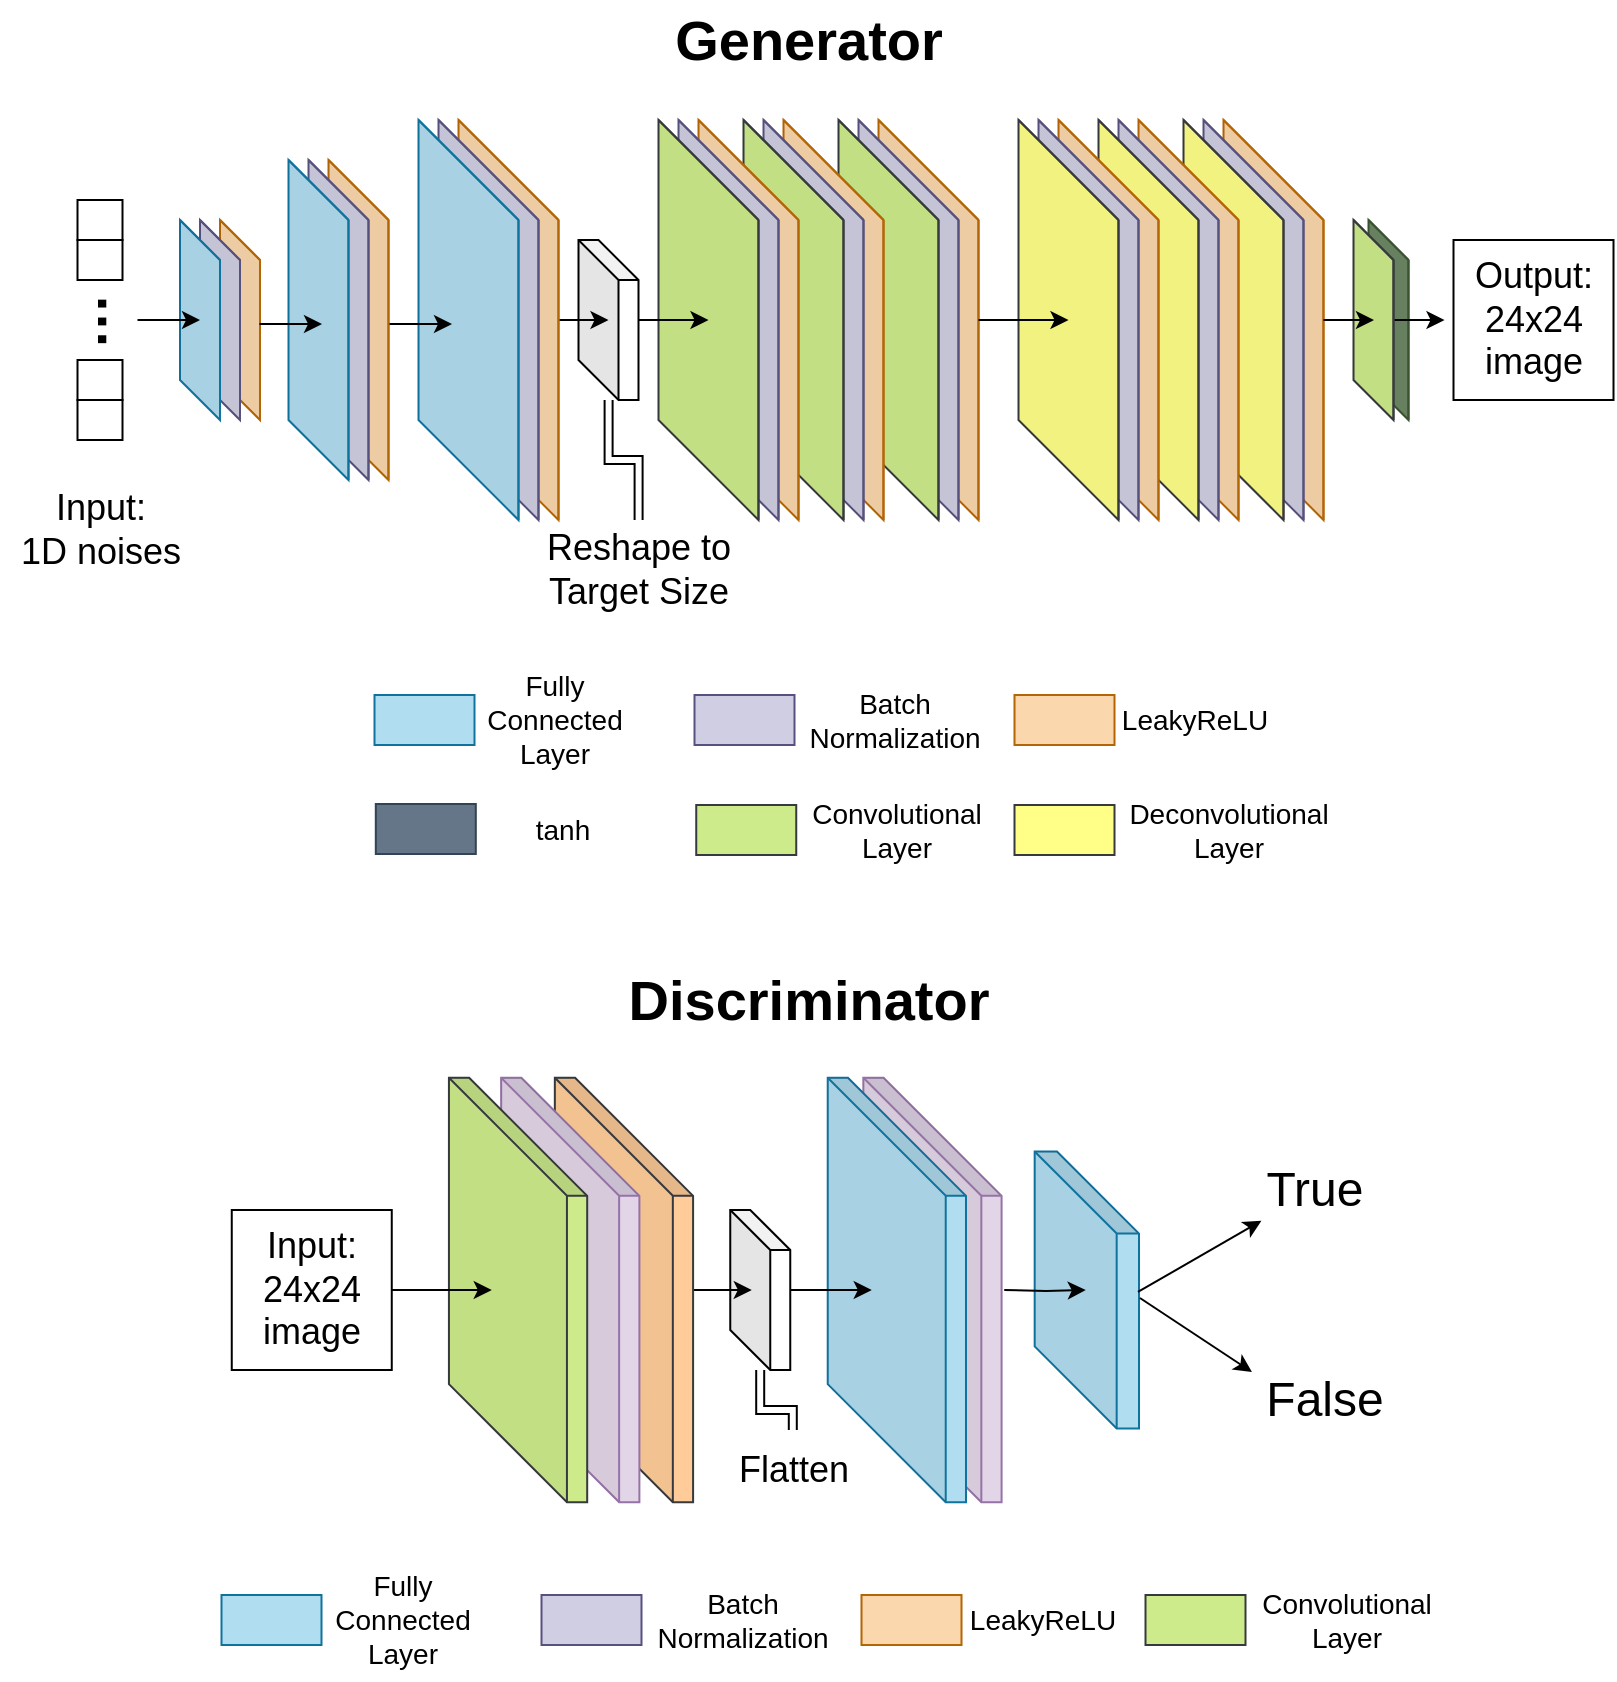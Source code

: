 <mxfile version="16.2.4" type="device"><diagram id="9g5jJhdPKTC5llFxybcc" name="Page-1"><mxGraphModel dx="1240" dy="784" grid="1" gridSize="10" guides="1" tooltips="1" connect="1" arrows="1" fold="1" page="1" pageScale="1" pageWidth="827" pageHeight="1169" math="0" shadow="0"><root><mxCell id="0"/><mxCell id="1" parent="0"/><mxCell id="sLnDCg7tVOqUBkbfrvnt-111" value="" style="shape=cube;whiteSpace=wrap;html=1;boundedLbl=1;backgroundOutline=1;darkOpacity=0.05;darkOpacity2=0.1;size=73;rotation=90;flipH=0;flipV=1;fillColor=#6d8764;strokeColor=#3A5431;fontColor=#ffffff;" vertex="1" parent="1"><mxGeometry x="654.25" y="330" width="100" height="20" as="geometry"/></mxCell><mxCell id="sLnDCg7tVOqUBkbfrvnt-103" value="" style="shape=cube;whiteSpace=wrap;html=1;boundedLbl=1;backgroundOutline=1;darkOpacity=0.05;darkOpacity2=0.1;size=41;rotation=90;flipH=0;flipV=1;fillColor=#b1ddf0;strokeColor=#10739e;" vertex="1" parent="1"><mxGeometry x="484.21" y="798.91" width="138.42" height="52.17" as="geometry"/></mxCell><mxCell id="sLnDCg7tVOqUBkbfrvnt-101" value="" style="shape=cube;whiteSpace=wrap;html=1;boundedLbl=1;backgroundOutline=1;darkOpacity=0.05;darkOpacity2=0.1;size=59;rotation=90;flipH=0;flipV=1;fillColor=#e1d5e7;strokeColor=#9673a6;" vertex="1" parent="1"><mxGeometry x="370.13" y="790.43" width="212.2" height="69.13" as="geometry"/></mxCell><mxCell id="sLnDCg7tVOqUBkbfrvnt-93" value="" style="shape=cube;whiteSpace=wrap;html=1;boundedLbl=1;backgroundOutline=1;darkOpacity=0.05;darkOpacity2=0.1;size=59;rotation=90;flipH=0;flipV=1;fillColor=#b1ddf0;strokeColor=#10739e;" vertex="1" parent="1"><mxGeometry x="352.33" y="790.43" width="212.2" height="69.13" as="geometry"/></mxCell><mxCell id="sLnDCg7tVOqUBkbfrvnt-98" value="" style="edgeStyle=orthogonalEdgeStyle;rounded=0;orthogonalLoop=1;jettySize=auto;html=1;fontSize=28;shape=link;" edge="1" parent="1" source="sLnDCg7tVOqUBkbfrvnt-94" target="sLnDCg7tVOqUBkbfrvnt-97"><mxGeometry relative="1" as="geometry"/></mxCell><mxCell id="sLnDCg7tVOqUBkbfrvnt-100" value="" style="edgeStyle=orthogonalEdgeStyle;rounded=0;orthogonalLoop=1;jettySize=auto;html=1;fontSize=18;" edge="1" parent="1" source="sLnDCg7tVOqUBkbfrvnt-94"><mxGeometry relative="1" as="geometry"><mxPoint x="445.88" y="825" as="targetPoint"/></mxGeometry></mxCell><mxCell id="sLnDCg7tVOqUBkbfrvnt-94" value="" style="shape=cube;whiteSpace=wrap;html=1;boundedLbl=1;backgroundOutline=1;darkOpacity=0.05;darkOpacity2=0.1;fontSize=12;" vertex="1" parent="1"><mxGeometry x="375.13" y="785.0" width="30" height="80" as="geometry"/></mxCell><mxCell id="sLnDCg7tVOqUBkbfrvnt-96" value="" style="edgeStyle=orthogonalEdgeStyle;rounded=0;orthogonalLoop=1;jettySize=auto;html=1;fontSize=28;" edge="1" parent="1" source="sLnDCg7tVOqUBkbfrvnt-91"><mxGeometry relative="1" as="geometry"><mxPoint x="385.88" y="825" as="targetPoint"/></mxGeometry></mxCell><mxCell id="sLnDCg7tVOqUBkbfrvnt-91" value="" style="shape=cube;whiteSpace=wrap;html=1;boundedLbl=1;backgroundOutline=1;darkOpacity=0.05;darkOpacity2=0.1;size=59;rotation=90;flipH=0;flipV=1;fillColor=#ffcc99;strokeColor=#36393d;" vertex="1" parent="1"><mxGeometry x="215.88" y="790.43" width="212.2" height="69.13" as="geometry"/></mxCell><mxCell id="sLnDCg7tVOqUBkbfrvnt-92" value="" style="shape=cube;whiteSpace=wrap;html=1;boundedLbl=1;backgroundOutline=1;darkOpacity=0.05;darkOpacity2=0.1;size=59;rotation=90;flipH=0;flipV=1;fillColor=#e1d5e7;strokeColor=#9673a6;" vertex="1" parent="1"><mxGeometry x="189.03" y="790.43" width="212.2" height="69.13" as="geometry"/></mxCell><mxCell id="sLnDCg7tVOqUBkbfrvnt-90" value="" style="shape=cube;whiteSpace=wrap;html=1;boundedLbl=1;backgroundOutline=1;darkOpacity=0.05;darkOpacity2=0.1;size=59;rotation=90;flipH=0;flipV=1;fillColor=#cdeb8b;strokeColor=#36393d;" vertex="1" parent="1"><mxGeometry x="162.93" y="790.43" width="212.2" height="69.13" as="geometry"/></mxCell><mxCell id="sLnDCg7tVOqUBkbfrvnt-71" value="" style="edgeStyle=orthogonalEdgeStyle;rounded=0;orthogonalLoop=1;jettySize=auto;html=1;fontSize=12;" edge="1" parent="1" source="sLnDCg7tVOqUBkbfrvnt-68"><mxGeometry relative="1" as="geometry"><mxPoint x="732.25" y="340" as="targetPoint"/></mxGeometry></mxCell><mxCell id="sLnDCg7tVOqUBkbfrvnt-68" value="" style="shape=cube;whiteSpace=wrap;html=1;boundedLbl=1;backgroundOutline=1;darkOpacity=0.05;darkOpacity2=0.1;size=73;rotation=90;flipH=0;flipV=1;fillColor=#cdeb8b;strokeColor=#36393d;" vertex="1" parent="1"><mxGeometry x="646.75" y="330" width="100" height="20" as="geometry"/></mxCell><mxCell id="sLnDCg7tVOqUBkbfrvnt-63" value="" style="shape=cube;whiteSpace=wrap;html=1;boundedLbl=1;backgroundOutline=1;darkOpacity=0.05;darkOpacity2=0.1;size=73;rotation=90;flipH=0;flipV=1;fillColor=#fad7ac;strokeColor=#b46504;" vertex="1" parent="1"><mxGeometry x="546.75" y="315" width="200" height="50" as="geometry"/></mxCell><mxCell id="sLnDCg7tVOqUBkbfrvnt-64" value="" style="shape=cube;whiteSpace=wrap;html=1;boundedLbl=1;backgroundOutline=1;darkOpacity=0.05;darkOpacity2=0.1;size=73;rotation=90;flipH=0;flipV=1;fillColor=#d0cee2;strokeColor=#56517e;" vertex="1" parent="1"><mxGeometry x="536.75" y="315" width="200" height="50" as="geometry"/></mxCell><mxCell id="sLnDCg7tVOqUBkbfrvnt-65" value="" style="shape=cube;whiteSpace=wrap;html=1;boundedLbl=1;backgroundOutline=1;darkOpacity=0.05;darkOpacity2=0.1;size=73;rotation=90;flipH=0;flipV=1;fillColor=#ffff88;strokeColor=#36393d;" vertex="1" parent="1"><mxGeometry x="526.75" y="315" width="200" height="50" as="geometry"/></mxCell><mxCell id="sLnDCg7tVOqUBkbfrvnt-60" value="" style="shape=cube;whiteSpace=wrap;html=1;boundedLbl=1;backgroundOutline=1;darkOpacity=0.05;darkOpacity2=0.1;size=73;rotation=90;flipH=0;flipV=1;fillColor=#fad7ac;strokeColor=#b46504;" vertex="1" parent="1"><mxGeometry x="504.25" y="315" width="200" height="50" as="geometry"/></mxCell><mxCell id="sLnDCg7tVOqUBkbfrvnt-61" value="" style="shape=cube;whiteSpace=wrap;html=1;boundedLbl=1;backgroundOutline=1;darkOpacity=0.05;darkOpacity2=0.1;size=73;rotation=90;flipH=0;flipV=1;fillColor=#d0cee2;strokeColor=#56517e;" vertex="1" parent="1"><mxGeometry x="494.25" y="315" width="200" height="50" as="geometry"/></mxCell><mxCell id="sLnDCg7tVOqUBkbfrvnt-62" value="" style="shape=cube;whiteSpace=wrap;html=1;boundedLbl=1;backgroundOutline=1;darkOpacity=0.05;darkOpacity2=0.1;size=73;rotation=90;flipH=0;flipV=1;fillColor=#ffff88;strokeColor=#36393d;" vertex="1" parent="1"><mxGeometry x="484.25" y="315" width="200" height="50" as="geometry"/></mxCell><mxCell id="sLnDCg7tVOqUBkbfrvnt-49" value="" style="shape=cube;whiteSpace=wrap;html=1;boundedLbl=1;backgroundOutline=1;darkOpacity=0.05;darkOpacity2=0.1;size=73;rotation=90;flipH=0;flipV=1;fillColor=#fad7ac;strokeColor=#b46504;" vertex="1" parent="1"><mxGeometry x="374.25" y="315" width="200" height="50" as="geometry"/></mxCell><mxCell id="sLnDCg7tVOqUBkbfrvnt-50" value="" style="shape=cube;whiteSpace=wrap;html=1;boundedLbl=1;backgroundOutline=1;darkOpacity=0.05;darkOpacity2=0.1;size=73;rotation=90;flipH=0;flipV=1;fillColor=#d0cee2;strokeColor=#56517e;" vertex="1" parent="1"><mxGeometry x="364.25" y="315" width="200" height="50" as="geometry"/></mxCell><mxCell id="sLnDCg7tVOqUBkbfrvnt-51" value="" style="shape=cube;whiteSpace=wrap;html=1;boundedLbl=1;backgroundOutline=1;darkOpacity=0.05;darkOpacity2=0.1;size=73;rotation=90;flipH=0;flipV=1;fillColor=#cdeb8b;strokeColor=#36393d;" vertex="1" parent="1"><mxGeometry x="354.25" y="315" width="200" height="50" as="geometry"/></mxCell><mxCell id="sLnDCg7tVOqUBkbfrvnt-43" value="" style="shape=cube;whiteSpace=wrap;html=1;boundedLbl=1;backgroundOutline=1;darkOpacity=0.05;darkOpacity2=0.1;size=73;rotation=90;flipH=0;flipV=1;fillColor=#fad7ac;strokeColor=#b46504;" vertex="1" parent="1"><mxGeometry x="326.75" y="315" width="200" height="50" as="geometry"/></mxCell><mxCell id="sLnDCg7tVOqUBkbfrvnt-44" value="" style="shape=cube;whiteSpace=wrap;html=1;boundedLbl=1;backgroundOutline=1;darkOpacity=0.05;darkOpacity2=0.1;size=73;rotation=90;flipH=0;flipV=1;fillColor=#d0cee2;strokeColor=#56517e;" vertex="1" parent="1"><mxGeometry x="316.75" y="315" width="200" height="50" as="geometry"/></mxCell><mxCell id="sLnDCg7tVOqUBkbfrvnt-45" value="" style="shape=cube;whiteSpace=wrap;html=1;boundedLbl=1;backgroundOutline=1;darkOpacity=0.05;darkOpacity2=0.1;size=73;rotation=90;flipH=0;flipV=1;fillColor=#cdeb8b;strokeColor=#36393d;" vertex="1" parent="1"><mxGeometry x="306.75" y="315" width="200" height="50" as="geometry"/></mxCell><mxCell id="sLnDCg7tVOqUBkbfrvnt-38" value="" style="shape=cube;whiteSpace=wrap;html=1;boundedLbl=1;backgroundOutline=1;darkOpacity=0.05;darkOpacity2=0.1;size=73;rotation=90;flipH=0;flipV=1;fillColor=#fad7ac;strokeColor=#b46504;" vertex="1" parent="1"><mxGeometry x="284.25" y="315" width="200" height="50" as="geometry"/></mxCell><mxCell id="sLnDCg7tVOqUBkbfrvnt-39" value="" style="shape=cube;whiteSpace=wrap;html=1;boundedLbl=1;backgroundOutline=1;darkOpacity=0.05;darkOpacity2=0.1;size=73;rotation=90;flipH=0;flipV=1;fillColor=#d0cee2;strokeColor=#56517e;" vertex="1" parent="1"><mxGeometry x="274.25" y="315" width="200" height="50" as="geometry"/></mxCell><mxCell id="sLnDCg7tVOqUBkbfrvnt-40" value="" style="shape=cube;whiteSpace=wrap;html=1;boundedLbl=1;backgroundOutline=1;darkOpacity=0.05;darkOpacity2=0.1;size=73;rotation=90;flipH=0;flipV=1;fillColor=#cdeb8b;strokeColor=#36393d;" vertex="1" parent="1"><mxGeometry x="264.25" y="315" width="200" height="50" as="geometry"/></mxCell><mxCell id="sLnDCg7tVOqUBkbfrvnt-37" value="" style="edgeStyle=orthogonalEdgeStyle;rounded=0;orthogonalLoop=1;jettySize=auto;html=1;fontSize=18;" edge="1" parent="1" source="sLnDCg7tVOqUBkbfrvnt-34"><mxGeometry relative="1" as="geometry"><mxPoint x="364.25" y="340" as="targetPoint"/></mxGeometry></mxCell><mxCell id="sLnDCg7tVOqUBkbfrvnt-52" value="" style="edgeStyle=orthogonalEdgeStyle;rounded=0;orthogonalLoop=1;jettySize=auto;html=1;fontSize=12;shape=link;" edge="1" parent="1" source="sLnDCg7tVOqUBkbfrvnt-34" target="sLnDCg7tVOqUBkbfrvnt-35"><mxGeometry relative="1" as="geometry"/></mxCell><mxCell id="sLnDCg7tVOqUBkbfrvnt-34" value="" style="shape=cube;whiteSpace=wrap;html=1;boundedLbl=1;backgroundOutline=1;darkOpacity=0.05;darkOpacity2=0.1;fontSize=12;" vertex="1" parent="1"><mxGeometry x="299.25" y="300" width="30" height="80" as="geometry"/></mxCell><mxCell id="sLnDCg7tVOqUBkbfrvnt-33" value="" style="edgeStyle=orthogonalEdgeStyle;rounded=0;orthogonalLoop=1;jettySize=auto;html=1;fontSize=12;" edge="1" parent="1" source="sLnDCg7tVOqUBkbfrvnt-23"><mxGeometry relative="1" as="geometry"><mxPoint x="314.25" y="340" as="targetPoint"/></mxGeometry></mxCell><mxCell id="sLnDCg7tVOqUBkbfrvnt-23" value="" style="shape=cube;whiteSpace=wrap;html=1;boundedLbl=1;backgroundOutline=1;darkOpacity=0.05;darkOpacity2=0.1;size=73;rotation=90;flipH=0;flipV=1;fillColor=#fad7ac;strokeColor=#b46504;" vertex="1" parent="1"><mxGeometry x="164.25" y="315" width="200" height="50" as="geometry"/></mxCell><mxCell id="sLnDCg7tVOqUBkbfrvnt-24" value="" style="shape=cube;whiteSpace=wrap;html=1;boundedLbl=1;backgroundOutline=1;darkOpacity=0.05;darkOpacity2=0.1;size=73;rotation=90;flipH=0;flipV=1;fillColor=#d0cee2;strokeColor=#56517e;" vertex="1" parent="1"><mxGeometry x="154.25" y="315" width="200" height="50" as="geometry"/></mxCell><mxCell id="sLnDCg7tVOqUBkbfrvnt-25" value="" style="shape=cube;whiteSpace=wrap;html=1;boundedLbl=1;backgroundOutline=1;darkOpacity=0.05;darkOpacity2=0.1;size=73;rotation=90;flipH=0;flipV=1;fillColor=#b1ddf0;strokeColor=#10739e;" vertex="1" parent="1"><mxGeometry x="144.25" y="315" width="200" height="50" as="geometry"/></mxCell><mxCell id="sLnDCg7tVOqUBkbfrvnt-20" value="" style="shape=cube;whiteSpace=wrap;html=1;boundedLbl=1;backgroundOutline=1;darkOpacity=0.05;darkOpacity2=0.1;size=73;rotation=90;flipH=0;flipV=1;fillColor=#fad7ac;strokeColor=#b46504;" vertex="1" parent="1"><mxGeometry x="109.25" y="325" width="160" height="30" as="geometry"/></mxCell><mxCell id="sLnDCg7tVOqUBkbfrvnt-21" value="" style="shape=cube;whiteSpace=wrap;html=1;boundedLbl=1;backgroundOutline=1;darkOpacity=0.05;darkOpacity2=0.1;size=73;rotation=90;flipH=0;flipV=1;fillColor=#d0cee2;strokeColor=#56517e;" vertex="1" parent="1"><mxGeometry x="99.25" y="325" width="160" height="30" as="geometry"/></mxCell><mxCell id="sLnDCg7tVOqUBkbfrvnt-22" value="" style="shape=cube;whiteSpace=wrap;html=1;boundedLbl=1;backgroundOutline=1;darkOpacity=0.05;darkOpacity2=0.1;size=73;rotation=90;flipH=0;flipV=1;fillColor=#b1ddf0;strokeColor=#10739e;" vertex="1" parent="1"><mxGeometry x="89.25" y="325" width="160" height="30" as="geometry"/></mxCell><mxCell id="sLnDCg7tVOqUBkbfrvnt-26" value="" style="shape=cube;whiteSpace=wrap;html=1;boundedLbl=1;backgroundOutline=1;darkOpacity=0.05;darkOpacity2=0.1;size=73;rotation=90;flipH=0;flipV=1;fillColor=#fad7ac;strokeColor=#b46504;" vertex="1" parent="1"><mxGeometry x="80" y="330" width="100" height="20" as="geometry"/></mxCell><mxCell id="sLnDCg7tVOqUBkbfrvnt-27" value="" style="shape=cube;whiteSpace=wrap;html=1;boundedLbl=1;backgroundOutline=1;darkOpacity=0.05;darkOpacity2=0.1;size=73;rotation=90;flipH=0;flipV=1;fillColor=#d0cee2;strokeColor=#56517e;" vertex="1" parent="1"><mxGeometry x="70" y="330" width="100" height="20" as="geometry"/></mxCell><mxCell id="sLnDCg7tVOqUBkbfrvnt-28" value="" style="shape=cube;whiteSpace=wrap;html=1;boundedLbl=1;backgroundOutline=1;darkOpacity=0.05;darkOpacity2=0.1;size=73;rotation=90;flipH=0;flipV=1;fillColor=#b1ddf0;strokeColor=#10739e;" vertex="1" parent="1"><mxGeometry x="60" y="330" width="100" height="20" as="geometry"/></mxCell><mxCell id="sLnDCg7tVOqUBkbfrvnt-4" value="" style="rounded=0;whiteSpace=wrap;html=1;fillColor=#b1ddf0;strokeColor=#10739e;fontSize=14;" vertex="1" parent="1"><mxGeometry x="197.25" y="527.5" width="50" height="25" as="geometry"/></mxCell><mxCell id="sLnDCg7tVOqUBkbfrvnt-5" value="" style="rounded=0;whiteSpace=wrap;html=1;fillColor=#fad7ac;strokeColor=#b46504;fontSize=14;" vertex="1" parent="1"><mxGeometry x="517.25" y="527.5" width="50" height="25" as="geometry"/></mxCell><mxCell id="sLnDCg7tVOqUBkbfrvnt-6" value="" style="rounded=0;whiteSpace=wrap;html=1;fillColor=#d0cee2;strokeColor=#56517e;fontSize=14;" vertex="1" parent="1"><mxGeometry x="357.25" y="527.5" width="50" height="25" as="geometry"/></mxCell><mxCell id="sLnDCg7tVOqUBkbfrvnt-7" value="Fully&lt;br style=&quot;font-size: 14px;&quot;&gt;Connected&lt;br style=&quot;font-size: 14px;&quot;&gt;Layer" style="text;html=1;align=center;verticalAlign=middle;resizable=0;points=[];autosize=1;strokeColor=none;fillColor=none;fontSize=14;" vertex="1" parent="1"><mxGeometry x="247.25" y="510" width="80" height="60" as="geometry"/></mxCell><mxCell id="sLnDCg7tVOqUBkbfrvnt-10" value="Batch&lt;br style=&quot;font-size: 14px&quot;&gt;Normalization" style="text;html=1;align=center;verticalAlign=middle;resizable=0;points=[];autosize=1;strokeColor=none;fillColor=none;fontSize=14;" vertex="1" parent="1"><mxGeometry x="407.25" y="520" width="100" height="40" as="geometry"/></mxCell><mxCell id="sLnDCg7tVOqUBkbfrvnt-11" value="" style="rounded=0;whiteSpace=wrap;html=1;" vertex="1" parent="1"><mxGeometry x="48.75" y="280" width="22.5" height="20" as="geometry"/></mxCell><mxCell id="sLnDCg7tVOqUBkbfrvnt-12" value="" style="rounded=0;whiteSpace=wrap;html=1;" vertex="1" parent="1"><mxGeometry x="48.75" y="300" width="22.5" height="20" as="geometry"/></mxCell><mxCell id="sLnDCg7tVOqUBkbfrvnt-13" value="" style="rounded=0;whiteSpace=wrap;html=1;rotation=0;" vertex="1" parent="1"><mxGeometry x="48.75" y="360" width="22.5" height="20" as="geometry"/></mxCell><mxCell id="sLnDCg7tVOqUBkbfrvnt-14" value="" style="rounded=0;whiteSpace=wrap;html=1;" vertex="1" parent="1"><mxGeometry x="48.75" y="380" width="22.5" height="20" as="geometry"/></mxCell><mxCell id="sLnDCg7tVOqUBkbfrvnt-75" value="" style="edgeStyle=orthogonalEdgeStyle;rounded=0;orthogonalLoop=1;jettySize=auto;html=1;fontSize=18;" edge="1" parent="1" source="sLnDCg7tVOqUBkbfrvnt-15"><mxGeometry relative="1" as="geometry"><mxPoint x="110" y="340" as="targetPoint"/></mxGeometry></mxCell><mxCell id="sLnDCg7tVOqUBkbfrvnt-15" value="&lt;font style=&quot;font-size: 28px&quot;&gt;&lt;b&gt;…&lt;/b&gt;&lt;/font&gt;" style="text;html=1;align=center;verticalAlign=middle;resizable=0;points=[];autosize=1;strokeColor=none;fillColor=none;rotation=90;" vertex="1" parent="1"><mxGeometry x="48.75" y="330" width="40" height="20" as="geometry"/></mxCell><mxCell id="sLnDCg7tVOqUBkbfrvnt-18" value="Input:&lt;br style=&quot;font-size: 18px;&quot;&gt;1D noises" style="text;html=1;align=center;verticalAlign=middle;resizable=0;points=[];autosize=1;strokeColor=none;fillColor=none;fontSize=18;" vertex="1" parent="1"><mxGeometry x="10" y="420" width="100" height="50" as="geometry"/></mxCell><mxCell id="sLnDCg7tVOqUBkbfrvnt-19" value="LeakyReLU" style="text;html=1;align=center;verticalAlign=middle;resizable=0;points=[];autosize=1;strokeColor=none;fillColor=none;fontSize=14;" vertex="1" parent="1"><mxGeometry x="562.25" y="530" width="90" height="20" as="geometry"/></mxCell><mxCell id="sLnDCg7tVOqUBkbfrvnt-35" value="Reshape to&lt;br style=&quot;font-size: 18px;&quot;&gt;Target Size" style="text;html=1;align=center;verticalAlign=middle;resizable=0;points=[];autosize=1;strokeColor=none;fillColor=none;fontSize=18;" vertex="1" parent="1"><mxGeometry x="274.25" y="440" width="110" height="50" as="geometry"/></mxCell><mxCell id="sLnDCg7tVOqUBkbfrvnt-41" value="" style="rounded=0;whiteSpace=wrap;html=1;fillColor=#cdeb8b;strokeColor=#36393d;fontSize=14;" vertex="1" parent="1"><mxGeometry x="358.12" y="582.5" width="50" height="25" as="geometry"/></mxCell><mxCell id="sLnDCg7tVOqUBkbfrvnt-42" value="Convolutional&lt;br style=&quot;font-size: 14px;&quot;&gt;Layer" style="text;html=1;align=center;verticalAlign=middle;resizable=0;points=[];autosize=1;strokeColor=none;fillColor=none;fontSize=14;" vertex="1" parent="1"><mxGeometry x="408.12" y="575" width="100" height="40" as="geometry"/></mxCell><mxCell id="sLnDCg7tVOqUBkbfrvnt-53" value="" style="shape=cube;whiteSpace=wrap;html=1;boundedLbl=1;backgroundOutline=1;darkOpacity=0.05;darkOpacity2=0.1;size=73;rotation=90;flipH=0;flipV=1;fillColor=#fad7ac;strokeColor=#b46504;" vertex="1" parent="1"><mxGeometry x="464.25" y="315" width="200" height="50" as="geometry"/></mxCell><mxCell id="sLnDCg7tVOqUBkbfrvnt-54" value="" style="shape=cube;whiteSpace=wrap;html=1;boundedLbl=1;backgroundOutline=1;darkOpacity=0.05;darkOpacity2=0.1;size=73;rotation=90;flipH=0;flipV=1;fillColor=#d0cee2;strokeColor=#56517e;" vertex="1" parent="1"><mxGeometry x="454.25" y="315" width="200" height="50" as="geometry"/></mxCell><mxCell id="sLnDCg7tVOqUBkbfrvnt-55" value="" style="shape=cube;whiteSpace=wrap;html=1;boundedLbl=1;backgroundOutline=1;darkOpacity=0.05;darkOpacity2=0.1;size=73;rotation=90;flipH=0;flipV=1;fillColor=#ffff88;strokeColor=#36393d;" vertex="1" parent="1"><mxGeometry x="444.25" y="315" width="200" height="50" as="geometry"/></mxCell><mxCell id="sLnDCg7tVOqUBkbfrvnt-56" value="" style="rounded=0;whiteSpace=wrap;html=1;fillColor=#ffff88;strokeColor=#36393d;fontSize=14;" vertex="1" parent="1"><mxGeometry x="517.25" y="582.5" width="50" height="25" as="geometry"/></mxCell><mxCell id="sLnDCg7tVOqUBkbfrvnt-57" value="Deconvolutional&lt;br style=&quot;font-size: 14px;&quot;&gt;Layer" style="text;html=1;align=center;verticalAlign=middle;resizable=0;points=[];autosize=1;strokeColor=none;fillColor=none;fontSize=14;" vertex="1" parent="1"><mxGeometry x="564.25" y="575" width="120" height="40" as="geometry"/></mxCell><mxCell id="sLnDCg7tVOqUBkbfrvnt-59" value="" style="edgeStyle=orthogonalEdgeStyle;rounded=0;orthogonalLoop=1;jettySize=auto;html=1;fontSize=12;" edge="1" parent="1" source="sLnDCg7tVOqUBkbfrvnt-49"><mxGeometry relative="1" as="geometry"><mxPoint x="544.25" y="340" as="targetPoint"/></mxGeometry></mxCell><mxCell id="sLnDCg7tVOqUBkbfrvnt-76" value="Output:&lt;br&gt;24x24&lt;br&gt;image" style="whiteSpace=wrap;html=1;aspect=fixed;fontSize=18;fillColor=none;" vertex="1" parent="1"><mxGeometry x="736.75" y="300" width="80" height="80" as="geometry"/></mxCell><mxCell id="sLnDCg7tVOqUBkbfrvnt-77" value="Generator" style="text;html=1;align=center;verticalAlign=middle;resizable=0;points=[];autosize=1;strokeColor=none;fillColor=none;fontSize=28;fontStyle=1" vertex="1" parent="1"><mxGeometry x="339" y="180" width="150" height="40" as="geometry"/></mxCell><mxCell id="sLnDCg7tVOqUBkbfrvnt-78" value="Discriminator&lt;br&gt;" style="text;html=1;align=center;verticalAlign=middle;resizable=0;points=[];autosize=1;strokeColor=none;fillColor=none;fontSize=28;fontStyle=1" vertex="1" parent="1"><mxGeometry x="314" y="660" width="200" height="40" as="geometry"/></mxCell><mxCell id="sLnDCg7tVOqUBkbfrvnt-79" value="" style="edgeStyle=orthogonalEdgeStyle;rounded=0;orthogonalLoop=1;jettySize=auto;html=1;fontSize=18;" edge="1" parent="1"><mxGeometry relative="1" as="geometry"><mxPoint x="139.75" y="342" as="sourcePoint"/><mxPoint x="171" y="342" as="targetPoint"/></mxGeometry></mxCell><mxCell id="sLnDCg7tVOqUBkbfrvnt-80" value="" style="edgeStyle=orthogonalEdgeStyle;rounded=0;orthogonalLoop=1;jettySize=auto;html=1;fontSize=18;" edge="1" parent="1"><mxGeometry relative="1" as="geometry"><mxPoint x="204.75" y="342" as="sourcePoint"/><mxPoint x="236" y="342" as="targetPoint"/></mxGeometry></mxCell><mxCell id="sLnDCg7tVOqUBkbfrvnt-83" value="" style="edgeStyle=orthogonalEdgeStyle;rounded=0;orthogonalLoop=1;jettySize=auto;html=1;fontSize=12;" edge="1" parent="1"><mxGeometry relative="1" as="geometry"><mxPoint x="671.75" y="340" as="sourcePoint"/><mxPoint x="697" y="340" as="targetPoint"/></mxGeometry></mxCell><mxCell id="sLnDCg7tVOqUBkbfrvnt-89" value="" style="edgeStyle=orthogonalEdgeStyle;rounded=0;orthogonalLoop=1;jettySize=auto;html=1;fontSize=28;" edge="1" parent="1" source="sLnDCg7tVOqUBkbfrvnt-87"><mxGeometry relative="1" as="geometry"><mxPoint x="255.88" y="825" as="targetPoint"/></mxGeometry></mxCell><mxCell id="sLnDCg7tVOqUBkbfrvnt-87" value="Input:&lt;br&gt;24x24&lt;br&gt;image" style="whiteSpace=wrap;html=1;aspect=fixed;fontSize=18;fillColor=none;" vertex="1" parent="1"><mxGeometry x="125.88" y="785" width="80" height="80" as="geometry"/></mxCell><mxCell id="sLnDCg7tVOqUBkbfrvnt-97" value="Flatten" style="whiteSpace=wrap;html=1;fontSize=18;fillColor=none;strokeColor=none;" vertex="1" parent="1"><mxGeometry x="368.5" y="895" width="75.75" height="40" as="geometry"/></mxCell><mxCell id="sLnDCg7tVOqUBkbfrvnt-108" value="" style="edgeStyle=orthogonalEdgeStyle;rounded=0;orthogonalLoop=1;jettySize=auto;html=1;fontSize=18;" edge="1" parent="1"><mxGeometry relative="1" as="geometry"><mxPoint x="512.13" y="825" as="sourcePoint"/><mxPoint x="552.88" y="825" as="targetPoint"/></mxGeometry></mxCell><mxCell id="sLnDCg7tVOqUBkbfrvnt-109" value="True" style="text;html=1;align=center;verticalAlign=middle;resizable=0;points=[];autosize=1;strokeColor=none;fillColor=none;fontSize=24;" vertex="1" parent="1"><mxGeometry x="636.75" y="760.43" width="60" height="30" as="geometry"/></mxCell><mxCell id="sLnDCg7tVOqUBkbfrvnt-110" value="False" style="text;html=1;align=center;verticalAlign=middle;resizable=0;points=[];autosize=1;strokeColor=none;fillColor=none;fontSize=24;" vertex="1" parent="1"><mxGeometry x="636.75" y="865" width="70" height="30" as="geometry"/></mxCell><mxCell id="sLnDCg7tVOqUBkbfrvnt-112" value="" style="rounded=0;whiteSpace=wrap;html=1;fillColor=#647687;strokeColor=#314354;fontSize=14;fontColor=#ffffff;" vertex="1" parent="1"><mxGeometry x="197.9" y="582" width="50" height="25" as="geometry"/></mxCell><mxCell id="sLnDCg7tVOqUBkbfrvnt-113" value="tanh" style="text;html=1;align=center;verticalAlign=middle;resizable=0;points=[];autosize=1;strokeColor=none;fillColor=none;fontSize=14;" vertex="1" parent="1"><mxGeometry x="270.62" y="585" width="40" height="20" as="geometry"/></mxCell><mxCell id="sLnDCg7tVOqUBkbfrvnt-116" value="" style="endArrow=classic;html=1;rounded=0;fontSize=24;exitX=0.507;exitY=0.99;exitDx=0;exitDy=0;exitPerimeter=0;" edge="1" parent="1" source="sLnDCg7tVOqUBkbfrvnt-103" target="sLnDCg7tVOqUBkbfrvnt-109"><mxGeometry width="50" height="50" relative="1" as="geometry"><mxPoint x="579.25" y="835" as="sourcePoint"/><mxPoint x="629" y="760" as="targetPoint"/></mxGeometry></mxCell><mxCell id="sLnDCg7tVOqUBkbfrvnt-117" value="" style="endArrow=classic;html=1;rounded=0;fontSize=24;exitX=0.529;exitY=1.009;exitDx=0;exitDy=0;exitPerimeter=0;entryX=-0.011;entryY=0.033;entryDx=0;entryDy=0;entryPerimeter=0;" edge="1" parent="1" source="sLnDCg7tVOqUBkbfrvnt-103" target="sLnDCg7tVOqUBkbfrvnt-110"><mxGeometry width="50" height="50" relative="1" as="geometry"><mxPoint x="604.25" y="850" as="sourcePoint"/><mxPoint x="654.25" y="800" as="targetPoint"/></mxGeometry></mxCell><mxCell id="sLnDCg7tVOqUBkbfrvnt-118" value="" style="rounded=0;whiteSpace=wrap;html=1;fillColor=#b1ddf0;strokeColor=#10739e;fontSize=14;" vertex="1" parent="1"><mxGeometry x="120.75" y="977.5" width="50" height="25" as="geometry"/></mxCell><mxCell id="sLnDCg7tVOqUBkbfrvnt-119" value="" style="rounded=0;whiteSpace=wrap;html=1;fillColor=#fad7ac;strokeColor=#b46504;fontSize=14;" vertex="1" parent="1"><mxGeometry x="440.75" y="977.5" width="50" height="25" as="geometry"/></mxCell><mxCell id="sLnDCg7tVOqUBkbfrvnt-120" value="" style="rounded=0;whiteSpace=wrap;html=1;fillColor=#d0cee2;strokeColor=#56517e;fontSize=14;" vertex="1" parent="1"><mxGeometry x="280.75" y="977.5" width="50" height="25" as="geometry"/></mxCell><mxCell id="sLnDCg7tVOqUBkbfrvnt-121" value="Fully&lt;br style=&quot;font-size: 14px;&quot;&gt;Connected&lt;br style=&quot;font-size: 14px;&quot;&gt;Layer" style="text;html=1;align=center;verticalAlign=middle;resizable=0;points=[];autosize=1;strokeColor=none;fillColor=none;fontSize=14;" vertex="1" parent="1"><mxGeometry x="170.75" y="960" width="80" height="60" as="geometry"/></mxCell><mxCell id="sLnDCg7tVOqUBkbfrvnt-122" value="Batch&lt;br style=&quot;font-size: 14px&quot;&gt;Normalization" style="text;html=1;align=center;verticalAlign=middle;resizable=0;points=[];autosize=1;strokeColor=none;fillColor=none;fontSize=14;" vertex="1" parent="1"><mxGeometry x="330.75" y="970" width="100" height="40" as="geometry"/></mxCell><mxCell id="sLnDCg7tVOqUBkbfrvnt-123" value="LeakyReLU" style="text;html=1;align=center;verticalAlign=middle;resizable=0;points=[];autosize=1;strokeColor=none;fillColor=none;fontSize=14;" vertex="1" parent="1"><mxGeometry x="485.75" y="980" width="90" height="20" as="geometry"/></mxCell><mxCell id="sLnDCg7tVOqUBkbfrvnt-124" value="" style="rounded=0;whiteSpace=wrap;html=1;fillColor=#cdeb8b;strokeColor=#36393d;fontSize=14;" vertex="1" parent="1"><mxGeometry x="582.75" y="977.5" width="50" height="25" as="geometry"/></mxCell><mxCell id="sLnDCg7tVOqUBkbfrvnt-125" value="Convolutional&lt;br style=&quot;font-size: 14px;&quot;&gt;Layer" style="text;html=1;align=center;verticalAlign=middle;resizable=0;points=[];autosize=1;strokeColor=none;fillColor=none;fontSize=14;" vertex="1" parent="1"><mxGeometry x="632.75" y="970" width="100" height="40" as="geometry"/></mxCell></root></mxGraphModel></diagram></mxfile>